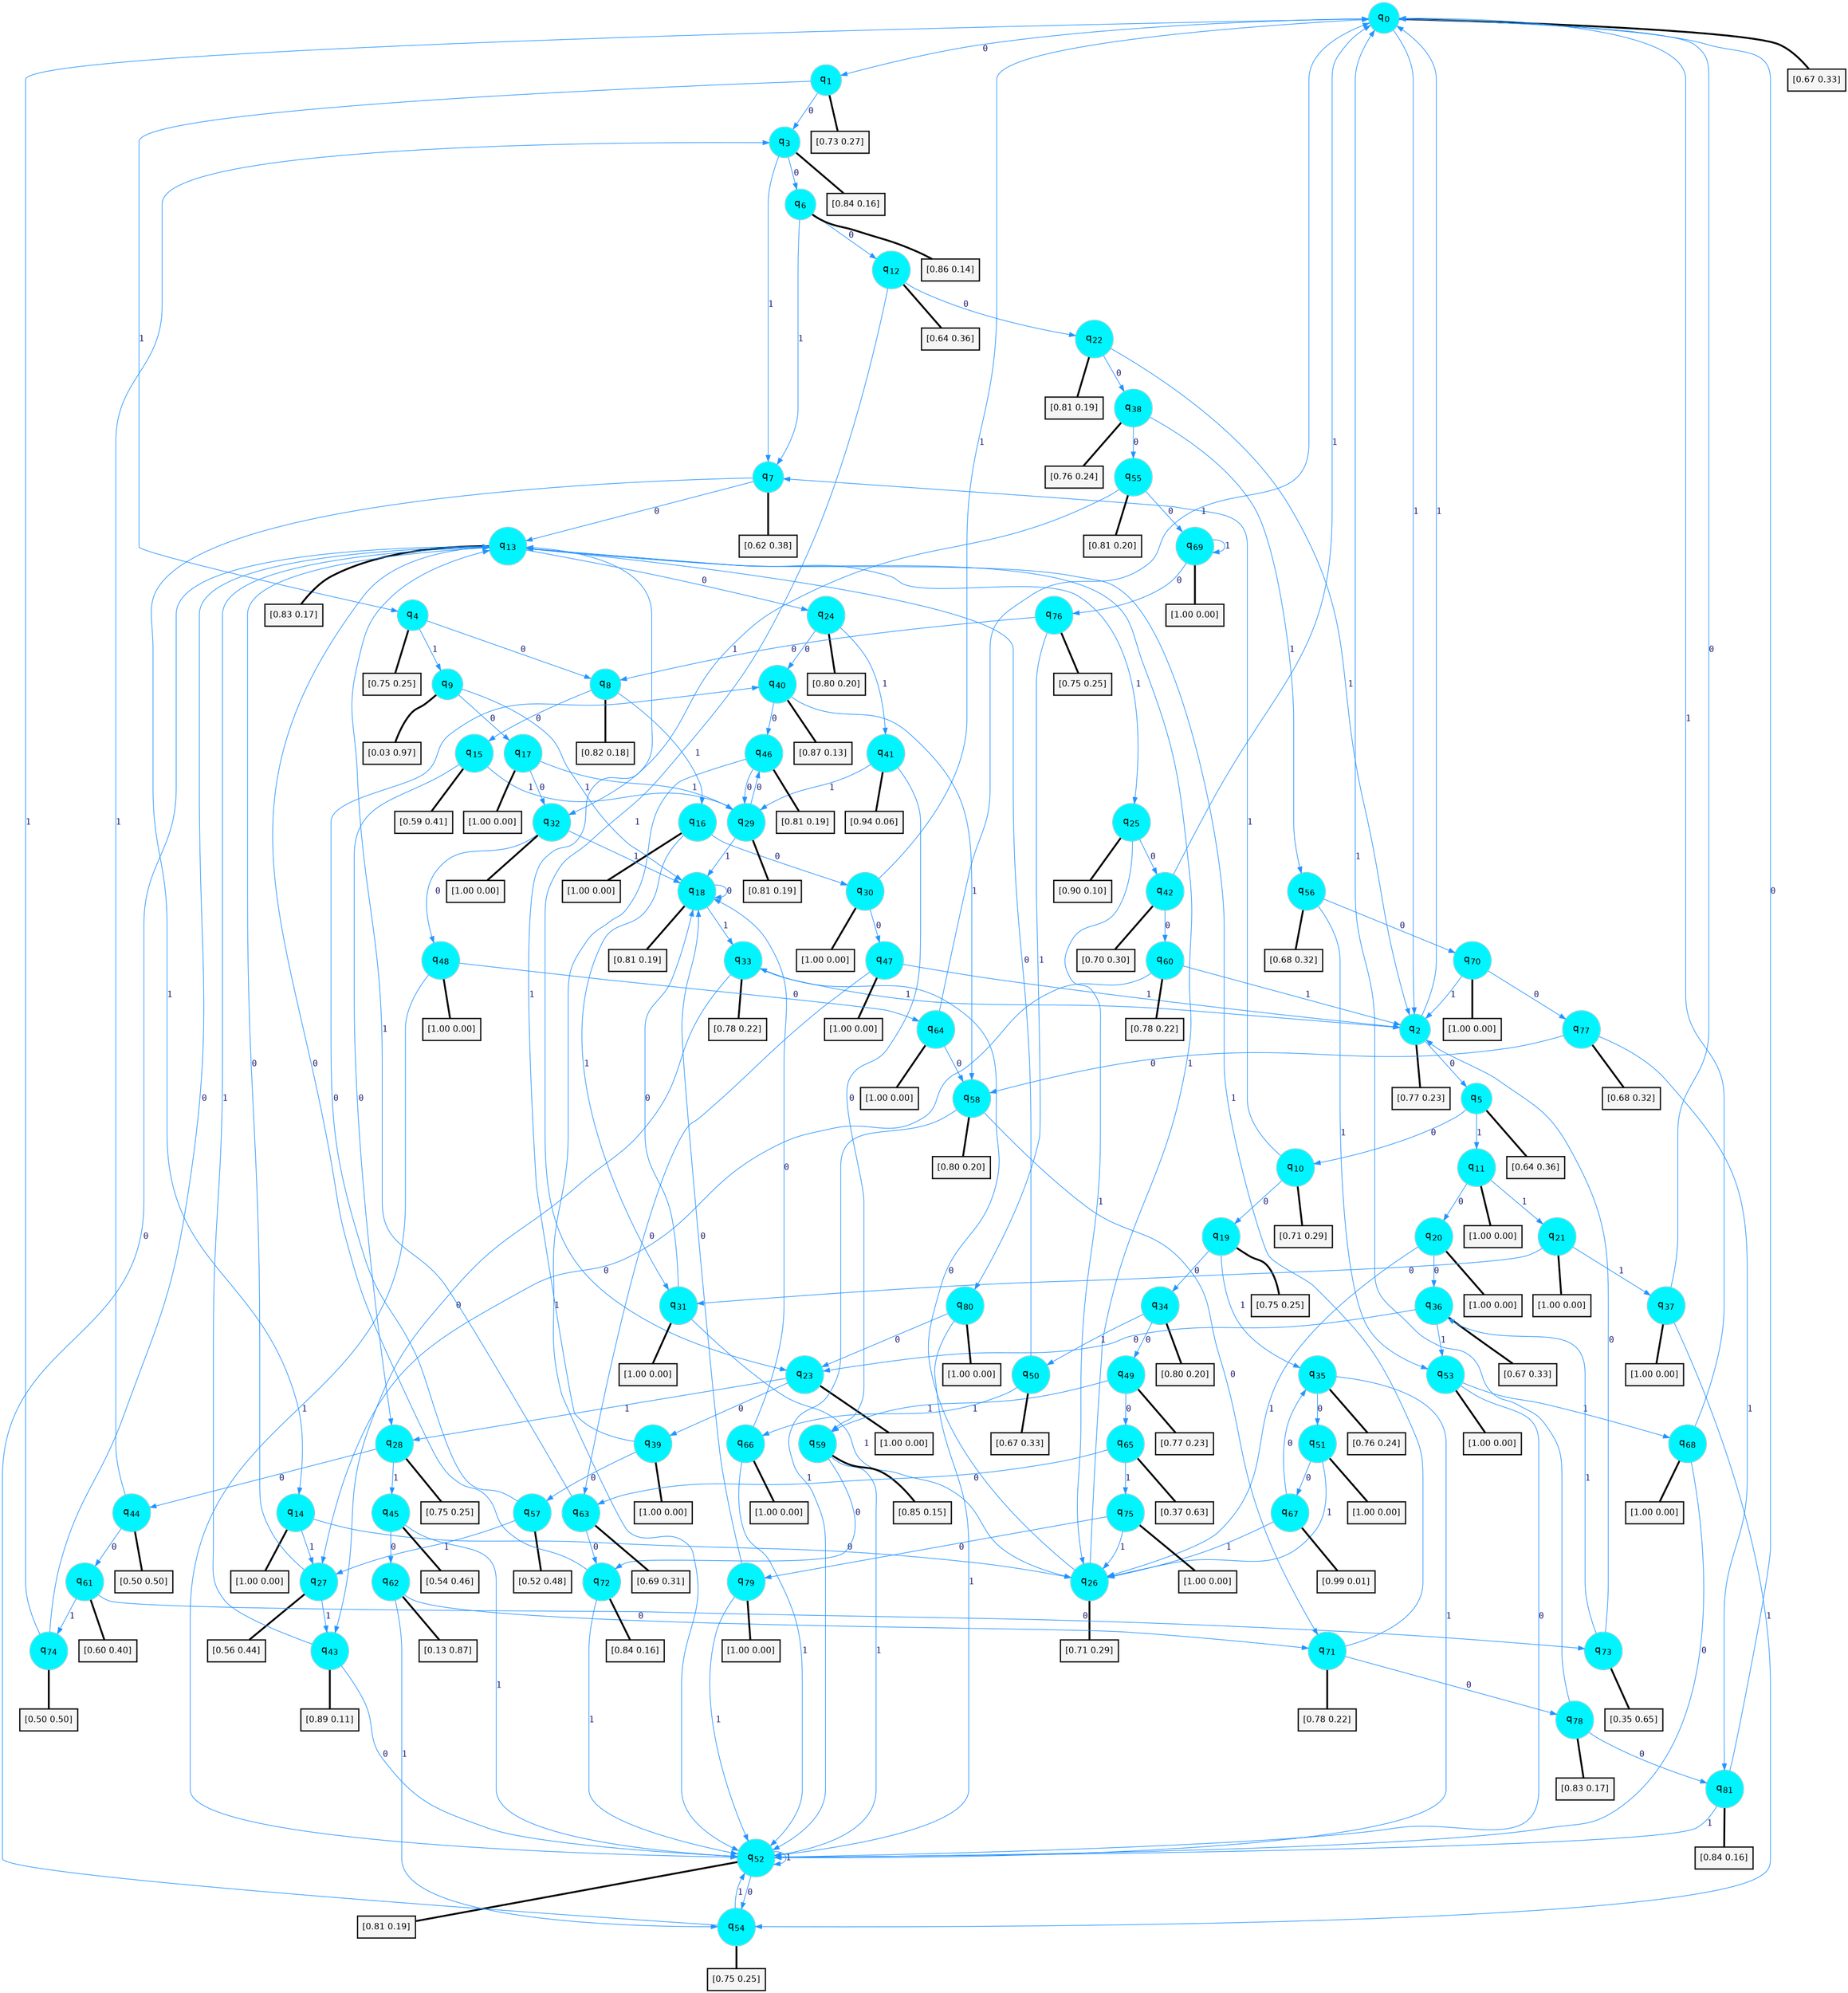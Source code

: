 digraph G {
graph [
bgcolor=transparent, dpi=300, rankdir=TD, size="40,25"];
node [
color=gray, fillcolor=turquoise1, fontcolor=black, fontname=Helvetica, fontsize=16, fontweight=bold, shape=circle, style=filled];
edge [
arrowsize=1, color=dodgerblue1, fontcolor=midnightblue, fontname=courier, fontweight=bold, penwidth=1, style=solid, weight=20];
0[label=<q<SUB>0</SUB>>];
1[label=<q<SUB>1</SUB>>];
2[label=<q<SUB>2</SUB>>];
3[label=<q<SUB>3</SUB>>];
4[label=<q<SUB>4</SUB>>];
5[label=<q<SUB>5</SUB>>];
6[label=<q<SUB>6</SUB>>];
7[label=<q<SUB>7</SUB>>];
8[label=<q<SUB>8</SUB>>];
9[label=<q<SUB>9</SUB>>];
10[label=<q<SUB>10</SUB>>];
11[label=<q<SUB>11</SUB>>];
12[label=<q<SUB>12</SUB>>];
13[label=<q<SUB>13</SUB>>];
14[label=<q<SUB>14</SUB>>];
15[label=<q<SUB>15</SUB>>];
16[label=<q<SUB>16</SUB>>];
17[label=<q<SUB>17</SUB>>];
18[label=<q<SUB>18</SUB>>];
19[label=<q<SUB>19</SUB>>];
20[label=<q<SUB>20</SUB>>];
21[label=<q<SUB>21</SUB>>];
22[label=<q<SUB>22</SUB>>];
23[label=<q<SUB>23</SUB>>];
24[label=<q<SUB>24</SUB>>];
25[label=<q<SUB>25</SUB>>];
26[label=<q<SUB>26</SUB>>];
27[label=<q<SUB>27</SUB>>];
28[label=<q<SUB>28</SUB>>];
29[label=<q<SUB>29</SUB>>];
30[label=<q<SUB>30</SUB>>];
31[label=<q<SUB>31</SUB>>];
32[label=<q<SUB>32</SUB>>];
33[label=<q<SUB>33</SUB>>];
34[label=<q<SUB>34</SUB>>];
35[label=<q<SUB>35</SUB>>];
36[label=<q<SUB>36</SUB>>];
37[label=<q<SUB>37</SUB>>];
38[label=<q<SUB>38</SUB>>];
39[label=<q<SUB>39</SUB>>];
40[label=<q<SUB>40</SUB>>];
41[label=<q<SUB>41</SUB>>];
42[label=<q<SUB>42</SUB>>];
43[label=<q<SUB>43</SUB>>];
44[label=<q<SUB>44</SUB>>];
45[label=<q<SUB>45</SUB>>];
46[label=<q<SUB>46</SUB>>];
47[label=<q<SUB>47</SUB>>];
48[label=<q<SUB>48</SUB>>];
49[label=<q<SUB>49</SUB>>];
50[label=<q<SUB>50</SUB>>];
51[label=<q<SUB>51</SUB>>];
52[label=<q<SUB>52</SUB>>];
53[label=<q<SUB>53</SUB>>];
54[label=<q<SUB>54</SUB>>];
55[label=<q<SUB>55</SUB>>];
56[label=<q<SUB>56</SUB>>];
57[label=<q<SUB>57</SUB>>];
58[label=<q<SUB>58</SUB>>];
59[label=<q<SUB>59</SUB>>];
60[label=<q<SUB>60</SUB>>];
61[label=<q<SUB>61</SUB>>];
62[label=<q<SUB>62</SUB>>];
63[label=<q<SUB>63</SUB>>];
64[label=<q<SUB>64</SUB>>];
65[label=<q<SUB>65</SUB>>];
66[label=<q<SUB>66</SUB>>];
67[label=<q<SUB>67</SUB>>];
68[label=<q<SUB>68</SUB>>];
69[label=<q<SUB>69</SUB>>];
70[label=<q<SUB>70</SUB>>];
71[label=<q<SUB>71</SUB>>];
72[label=<q<SUB>72</SUB>>];
73[label=<q<SUB>73</SUB>>];
74[label=<q<SUB>74</SUB>>];
75[label=<q<SUB>75</SUB>>];
76[label=<q<SUB>76</SUB>>];
77[label=<q<SUB>77</SUB>>];
78[label=<q<SUB>78</SUB>>];
79[label=<q<SUB>79</SUB>>];
80[label=<q<SUB>80</SUB>>];
81[label=<q<SUB>81</SUB>>];
82[label="[0.67 0.33]", shape=box,fontcolor=black, fontname=Helvetica, fontsize=14, penwidth=2, fillcolor=whitesmoke,color=black];
83[label="[0.73 0.27]", shape=box,fontcolor=black, fontname=Helvetica, fontsize=14, penwidth=2, fillcolor=whitesmoke,color=black];
84[label="[0.77 0.23]", shape=box,fontcolor=black, fontname=Helvetica, fontsize=14, penwidth=2, fillcolor=whitesmoke,color=black];
85[label="[0.84 0.16]", shape=box,fontcolor=black, fontname=Helvetica, fontsize=14, penwidth=2, fillcolor=whitesmoke,color=black];
86[label="[0.75 0.25]", shape=box,fontcolor=black, fontname=Helvetica, fontsize=14, penwidth=2, fillcolor=whitesmoke,color=black];
87[label="[0.64 0.36]", shape=box,fontcolor=black, fontname=Helvetica, fontsize=14, penwidth=2, fillcolor=whitesmoke,color=black];
88[label="[0.86 0.14]", shape=box,fontcolor=black, fontname=Helvetica, fontsize=14, penwidth=2, fillcolor=whitesmoke,color=black];
89[label="[0.62 0.38]", shape=box,fontcolor=black, fontname=Helvetica, fontsize=14, penwidth=2, fillcolor=whitesmoke,color=black];
90[label="[0.82 0.18]", shape=box,fontcolor=black, fontname=Helvetica, fontsize=14, penwidth=2, fillcolor=whitesmoke,color=black];
91[label="[0.03 0.97]", shape=box,fontcolor=black, fontname=Helvetica, fontsize=14, penwidth=2, fillcolor=whitesmoke,color=black];
92[label="[0.71 0.29]", shape=box,fontcolor=black, fontname=Helvetica, fontsize=14, penwidth=2, fillcolor=whitesmoke,color=black];
93[label="[1.00 0.00]", shape=box,fontcolor=black, fontname=Helvetica, fontsize=14, penwidth=2, fillcolor=whitesmoke,color=black];
94[label="[0.64 0.36]", shape=box,fontcolor=black, fontname=Helvetica, fontsize=14, penwidth=2, fillcolor=whitesmoke,color=black];
95[label="[0.83 0.17]", shape=box,fontcolor=black, fontname=Helvetica, fontsize=14, penwidth=2, fillcolor=whitesmoke,color=black];
96[label="[1.00 0.00]", shape=box,fontcolor=black, fontname=Helvetica, fontsize=14, penwidth=2, fillcolor=whitesmoke,color=black];
97[label="[0.59 0.41]", shape=box,fontcolor=black, fontname=Helvetica, fontsize=14, penwidth=2, fillcolor=whitesmoke,color=black];
98[label="[1.00 0.00]", shape=box,fontcolor=black, fontname=Helvetica, fontsize=14, penwidth=2, fillcolor=whitesmoke,color=black];
99[label="[1.00 0.00]", shape=box,fontcolor=black, fontname=Helvetica, fontsize=14, penwidth=2, fillcolor=whitesmoke,color=black];
100[label="[0.81 0.19]", shape=box,fontcolor=black, fontname=Helvetica, fontsize=14, penwidth=2, fillcolor=whitesmoke,color=black];
101[label="[0.75 0.25]", shape=box,fontcolor=black, fontname=Helvetica, fontsize=14, penwidth=2, fillcolor=whitesmoke,color=black];
102[label="[1.00 0.00]", shape=box,fontcolor=black, fontname=Helvetica, fontsize=14, penwidth=2, fillcolor=whitesmoke,color=black];
103[label="[1.00 0.00]", shape=box,fontcolor=black, fontname=Helvetica, fontsize=14, penwidth=2, fillcolor=whitesmoke,color=black];
104[label="[0.81 0.19]", shape=box,fontcolor=black, fontname=Helvetica, fontsize=14, penwidth=2, fillcolor=whitesmoke,color=black];
105[label="[1.00 0.00]", shape=box,fontcolor=black, fontname=Helvetica, fontsize=14, penwidth=2, fillcolor=whitesmoke,color=black];
106[label="[0.80 0.20]", shape=box,fontcolor=black, fontname=Helvetica, fontsize=14, penwidth=2, fillcolor=whitesmoke,color=black];
107[label="[0.90 0.10]", shape=box,fontcolor=black, fontname=Helvetica, fontsize=14, penwidth=2, fillcolor=whitesmoke,color=black];
108[label="[0.71 0.29]", shape=box,fontcolor=black, fontname=Helvetica, fontsize=14, penwidth=2, fillcolor=whitesmoke,color=black];
109[label="[0.56 0.44]", shape=box,fontcolor=black, fontname=Helvetica, fontsize=14, penwidth=2, fillcolor=whitesmoke,color=black];
110[label="[0.75 0.25]", shape=box,fontcolor=black, fontname=Helvetica, fontsize=14, penwidth=2, fillcolor=whitesmoke,color=black];
111[label="[0.81 0.19]", shape=box,fontcolor=black, fontname=Helvetica, fontsize=14, penwidth=2, fillcolor=whitesmoke,color=black];
112[label="[1.00 0.00]", shape=box,fontcolor=black, fontname=Helvetica, fontsize=14, penwidth=2, fillcolor=whitesmoke,color=black];
113[label="[1.00 0.00]", shape=box,fontcolor=black, fontname=Helvetica, fontsize=14, penwidth=2, fillcolor=whitesmoke,color=black];
114[label="[1.00 0.00]", shape=box,fontcolor=black, fontname=Helvetica, fontsize=14, penwidth=2, fillcolor=whitesmoke,color=black];
115[label="[0.78 0.22]", shape=box,fontcolor=black, fontname=Helvetica, fontsize=14, penwidth=2, fillcolor=whitesmoke,color=black];
116[label="[0.80 0.20]", shape=box,fontcolor=black, fontname=Helvetica, fontsize=14, penwidth=2, fillcolor=whitesmoke,color=black];
117[label="[0.76 0.24]", shape=box,fontcolor=black, fontname=Helvetica, fontsize=14, penwidth=2, fillcolor=whitesmoke,color=black];
118[label="[0.67 0.33]", shape=box,fontcolor=black, fontname=Helvetica, fontsize=14, penwidth=2, fillcolor=whitesmoke,color=black];
119[label="[1.00 0.00]", shape=box,fontcolor=black, fontname=Helvetica, fontsize=14, penwidth=2, fillcolor=whitesmoke,color=black];
120[label="[0.76 0.24]", shape=box,fontcolor=black, fontname=Helvetica, fontsize=14, penwidth=2, fillcolor=whitesmoke,color=black];
121[label="[1.00 0.00]", shape=box,fontcolor=black, fontname=Helvetica, fontsize=14, penwidth=2, fillcolor=whitesmoke,color=black];
122[label="[0.87 0.13]", shape=box,fontcolor=black, fontname=Helvetica, fontsize=14, penwidth=2, fillcolor=whitesmoke,color=black];
123[label="[0.94 0.06]", shape=box,fontcolor=black, fontname=Helvetica, fontsize=14, penwidth=2, fillcolor=whitesmoke,color=black];
124[label="[0.70 0.30]", shape=box,fontcolor=black, fontname=Helvetica, fontsize=14, penwidth=2, fillcolor=whitesmoke,color=black];
125[label="[0.89 0.11]", shape=box,fontcolor=black, fontname=Helvetica, fontsize=14, penwidth=2, fillcolor=whitesmoke,color=black];
126[label="[0.50 0.50]", shape=box,fontcolor=black, fontname=Helvetica, fontsize=14, penwidth=2, fillcolor=whitesmoke,color=black];
127[label="[0.54 0.46]", shape=box,fontcolor=black, fontname=Helvetica, fontsize=14, penwidth=2, fillcolor=whitesmoke,color=black];
128[label="[0.81 0.19]", shape=box,fontcolor=black, fontname=Helvetica, fontsize=14, penwidth=2, fillcolor=whitesmoke,color=black];
129[label="[1.00 0.00]", shape=box,fontcolor=black, fontname=Helvetica, fontsize=14, penwidth=2, fillcolor=whitesmoke,color=black];
130[label="[1.00 0.00]", shape=box,fontcolor=black, fontname=Helvetica, fontsize=14, penwidth=2, fillcolor=whitesmoke,color=black];
131[label="[0.77 0.23]", shape=box,fontcolor=black, fontname=Helvetica, fontsize=14, penwidth=2, fillcolor=whitesmoke,color=black];
132[label="[0.67 0.33]", shape=box,fontcolor=black, fontname=Helvetica, fontsize=14, penwidth=2, fillcolor=whitesmoke,color=black];
133[label="[1.00 0.00]", shape=box,fontcolor=black, fontname=Helvetica, fontsize=14, penwidth=2, fillcolor=whitesmoke,color=black];
134[label="[0.81 0.19]", shape=box,fontcolor=black, fontname=Helvetica, fontsize=14, penwidth=2, fillcolor=whitesmoke,color=black];
135[label="[1.00 0.00]", shape=box,fontcolor=black, fontname=Helvetica, fontsize=14, penwidth=2, fillcolor=whitesmoke,color=black];
136[label="[0.75 0.25]", shape=box,fontcolor=black, fontname=Helvetica, fontsize=14, penwidth=2, fillcolor=whitesmoke,color=black];
137[label="[0.81 0.20]", shape=box,fontcolor=black, fontname=Helvetica, fontsize=14, penwidth=2, fillcolor=whitesmoke,color=black];
138[label="[0.68 0.32]", shape=box,fontcolor=black, fontname=Helvetica, fontsize=14, penwidth=2, fillcolor=whitesmoke,color=black];
139[label="[0.52 0.48]", shape=box,fontcolor=black, fontname=Helvetica, fontsize=14, penwidth=2, fillcolor=whitesmoke,color=black];
140[label="[0.80 0.20]", shape=box,fontcolor=black, fontname=Helvetica, fontsize=14, penwidth=2, fillcolor=whitesmoke,color=black];
141[label="[0.85 0.15]", shape=box,fontcolor=black, fontname=Helvetica, fontsize=14, penwidth=2, fillcolor=whitesmoke,color=black];
142[label="[0.78 0.22]", shape=box,fontcolor=black, fontname=Helvetica, fontsize=14, penwidth=2, fillcolor=whitesmoke,color=black];
143[label="[0.60 0.40]", shape=box,fontcolor=black, fontname=Helvetica, fontsize=14, penwidth=2, fillcolor=whitesmoke,color=black];
144[label="[0.13 0.87]", shape=box,fontcolor=black, fontname=Helvetica, fontsize=14, penwidth=2, fillcolor=whitesmoke,color=black];
145[label="[0.69 0.31]", shape=box,fontcolor=black, fontname=Helvetica, fontsize=14, penwidth=2, fillcolor=whitesmoke,color=black];
146[label="[1.00 0.00]", shape=box,fontcolor=black, fontname=Helvetica, fontsize=14, penwidth=2, fillcolor=whitesmoke,color=black];
147[label="[0.37 0.63]", shape=box,fontcolor=black, fontname=Helvetica, fontsize=14, penwidth=2, fillcolor=whitesmoke,color=black];
148[label="[1.00 0.00]", shape=box,fontcolor=black, fontname=Helvetica, fontsize=14, penwidth=2, fillcolor=whitesmoke,color=black];
149[label="[0.99 0.01]", shape=box,fontcolor=black, fontname=Helvetica, fontsize=14, penwidth=2, fillcolor=whitesmoke,color=black];
150[label="[1.00 0.00]", shape=box,fontcolor=black, fontname=Helvetica, fontsize=14, penwidth=2, fillcolor=whitesmoke,color=black];
151[label="[1.00 0.00]", shape=box,fontcolor=black, fontname=Helvetica, fontsize=14, penwidth=2, fillcolor=whitesmoke,color=black];
152[label="[1.00 0.00]", shape=box,fontcolor=black, fontname=Helvetica, fontsize=14, penwidth=2, fillcolor=whitesmoke,color=black];
153[label="[0.78 0.22]", shape=box,fontcolor=black, fontname=Helvetica, fontsize=14, penwidth=2, fillcolor=whitesmoke,color=black];
154[label="[0.84 0.16]", shape=box,fontcolor=black, fontname=Helvetica, fontsize=14, penwidth=2, fillcolor=whitesmoke,color=black];
155[label="[0.35 0.65]", shape=box,fontcolor=black, fontname=Helvetica, fontsize=14, penwidth=2, fillcolor=whitesmoke,color=black];
156[label="[0.50 0.50]", shape=box,fontcolor=black, fontname=Helvetica, fontsize=14, penwidth=2, fillcolor=whitesmoke,color=black];
157[label="[1.00 0.00]", shape=box,fontcolor=black, fontname=Helvetica, fontsize=14, penwidth=2, fillcolor=whitesmoke,color=black];
158[label="[0.75 0.25]", shape=box,fontcolor=black, fontname=Helvetica, fontsize=14, penwidth=2, fillcolor=whitesmoke,color=black];
159[label="[0.68 0.32]", shape=box,fontcolor=black, fontname=Helvetica, fontsize=14, penwidth=2, fillcolor=whitesmoke,color=black];
160[label="[0.83 0.17]", shape=box,fontcolor=black, fontname=Helvetica, fontsize=14, penwidth=2, fillcolor=whitesmoke,color=black];
161[label="[1.00 0.00]", shape=box,fontcolor=black, fontname=Helvetica, fontsize=14, penwidth=2, fillcolor=whitesmoke,color=black];
162[label="[1.00 0.00]", shape=box,fontcolor=black, fontname=Helvetica, fontsize=14, penwidth=2, fillcolor=whitesmoke,color=black];
163[label="[0.84 0.16]", shape=box,fontcolor=black, fontname=Helvetica, fontsize=14, penwidth=2, fillcolor=whitesmoke,color=black];
0->1 [label=0];
0->2 [label=1];
0->82 [arrowhead=none, penwidth=3,color=black];
1->3 [label=0];
1->4 [label=1];
1->83 [arrowhead=none, penwidth=3,color=black];
2->5 [label=0];
2->0 [label=1];
2->84 [arrowhead=none, penwidth=3,color=black];
3->6 [label=0];
3->7 [label=1];
3->85 [arrowhead=none, penwidth=3,color=black];
4->8 [label=0];
4->9 [label=1];
4->86 [arrowhead=none, penwidth=3,color=black];
5->10 [label=0];
5->11 [label=1];
5->87 [arrowhead=none, penwidth=3,color=black];
6->12 [label=0];
6->7 [label=1];
6->88 [arrowhead=none, penwidth=3,color=black];
7->13 [label=0];
7->14 [label=1];
7->89 [arrowhead=none, penwidth=3,color=black];
8->15 [label=0];
8->16 [label=1];
8->90 [arrowhead=none, penwidth=3,color=black];
9->17 [label=0];
9->18 [label=1];
9->91 [arrowhead=none, penwidth=3,color=black];
10->19 [label=0];
10->7 [label=1];
10->92 [arrowhead=none, penwidth=3,color=black];
11->20 [label=0];
11->21 [label=1];
11->93 [arrowhead=none, penwidth=3,color=black];
12->22 [label=0];
12->23 [label=1];
12->94 [arrowhead=none, penwidth=3,color=black];
13->24 [label=0];
13->25 [label=1];
13->95 [arrowhead=none, penwidth=3,color=black];
14->26 [label=0];
14->27 [label=1];
14->96 [arrowhead=none, penwidth=3,color=black];
15->28 [label=0];
15->29 [label=1];
15->97 [arrowhead=none, penwidth=3,color=black];
16->30 [label=0];
16->31 [label=1];
16->98 [arrowhead=none, penwidth=3,color=black];
17->32 [label=0];
17->29 [label=1];
17->99 [arrowhead=none, penwidth=3,color=black];
18->18 [label=0];
18->33 [label=1];
18->100 [arrowhead=none, penwidth=3,color=black];
19->34 [label=0];
19->35 [label=1];
19->101 [arrowhead=none, penwidth=3,color=black];
20->36 [label=0];
20->26 [label=1];
20->102 [arrowhead=none, penwidth=3,color=black];
21->31 [label=0];
21->37 [label=1];
21->103 [arrowhead=none, penwidth=3,color=black];
22->38 [label=0];
22->2 [label=1];
22->104 [arrowhead=none, penwidth=3,color=black];
23->39 [label=0];
23->28 [label=1];
23->105 [arrowhead=none, penwidth=3,color=black];
24->40 [label=0];
24->41 [label=1];
24->106 [arrowhead=none, penwidth=3,color=black];
25->42 [label=0];
25->26 [label=1];
25->107 [arrowhead=none, penwidth=3,color=black];
26->33 [label=0];
26->13 [label=1];
26->108 [arrowhead=none, penwidth=3,color=black];
27->13 [label=0];
27->43 [label=1];
27->109 [arrowhead=none, penwidth=3,color=black];
28->44 [label=0];
28->45 [label=1];
28->110 [arrowhead=none, penwidth=3,color=black];
29->46 [label=0];
29->18 [label=1];
29->111 [arrowhead=none, penwidth=3,color=black];
30->47 [label=0];
30->0 [label=1];
30->112 [arrowhead=none, penwidth=3,color=black];
31->18 [label=0];
31->26 [label=1];
31->113 [arrowhead=none, penwidth=3,color=black];
32->48 [label=0];
32->18 [label=1];
32->114 [arrowhead=none, penwidth=3,color=black];
33->43 [label=0];
33->2 [label=1];
33->115 [arrowhead=none, penwidth=3,color=black];
34->49 [label=0];
34->50 [label=1];
34->116 [arrowhead=none, penwidth=3,color=black];
35->51 [label=0];
35->52 [label=1];
35->117 [arrowhead=none, penwidth=3,color=black];
36->23 [label=0];
36->53 [label=1];
36->118 [arrowhead=none, penwidth=3,color=black];
37->0 [label=0];
37->54 [label=1];
37->119 [arrowhead=none, penwidth=3,color=black];
38->55 [label=0];
38->56 [label=1];
38->120 [arrowhead=none, penwidth=3,color=black];
39->57 [label=0];
39->13 [label=1];
39->121 [arrowhead=none, penwidth=3,color=black];
40->46 [label=0];
40->58 [label=1];
40->122 [arrowhead=none, penwidth=3,color=black];
41->59 [label=0];
41->29 [label=1];
41->123 [arrowhead=none, penwidth=3,color=black];
42->60 [label=0];
42->0 [label=1];
42->124 [arrowhead=none, penwidth=3,color=black];
43->52 [label=0];
43->13 [label=1];
43->125 [arrowhead=none, penwidth=3,color=black];
44->61 [label=0];
44->3 [label=1];
44->126 [arrowhead=none, penwidth=3,color=black];
45->62 [label=0];
45->52 [label=1];
45->127 [arrowhead=none, penwidth=3,color=black];
46->29 [label=0];
46->52 [label=1];
46->128 [arrowhead=none, penwidth=3,color=black];
47->63 [label=0];
47->2 [label=1];
47->129 [arrowhead=none, penwidth=3,color=black];
48->64 [label=0];
48->52 [label=1];
48->130 [arrowhead=none, penwidth=3,color=black];
49->65 [label=0];
49->59 [label=1];
49->131 [arrowhead=none, penwidth=3,color=black];
50->13 [label=0];
50->66 [label=1];
50->132 [arrowhead=none, penwidth=3,color=black];
51->67 [label=0];
51->26 [label=1];
51->133 [arrowhead=none, penwidth=3,color=black];
52->54 [label=0];
52->52 [label=1];
52->134 [arrowhead=none, penwidth=3,color=black];
53->52 [label=0];
53->68 [label=1];
53->135 [arrowhead=none, penwidth=3,color=black];
54->13 [label=0];
54->52 [label=1];
54->136 [arrowhead=none, penwidth=3,color=black];
55->69 [label=0];
55->32 [label=1];
55->137 [arrowhead=none, penwidth=3,color=black];
56->70 [label=0];
56->53 [label=1];
56->138 [arrowhead=none, penwidth=3,color=black];
57->40 [label=0];
57->27 [label=1];
57->139 [arrowhead=none, penwidth=3,color=black];
58->71 [label=0];
58->52 [label=1];
58->140 [arrowhead=none, penwidth=3,color=black];
59->72 [label=0];
59->52 [label=1];
59->141 [arrowhead=none, penwidth=3,color=black];
60->27 [label=0];
60->2 [label=1];
60->142 [arrowhead=none, penwidth=3,color=black];
61->73 [label=0];
61->74 [label=1];
61->143 [arrowhead=none, penwidth=3,color=black];
62->71 [label=0];
62->54 [label=1];
62->144 [arrowhead=none, penwidth=3,color=black];
63->72 [label=0];
63->13 [label=1];
63->145 [arrowhead=none, penwidth=3,color=black];
64->58 [label=0];
64->0 [label=1];
64->146 [arrowhead=none, penwidth=3,color=black];
65->63 [label=0];
65->75 [label=1];
65->147 [arrowhead=none, penwidth=3,color=black];
66->18 [label=0];
66->52 [label=1];
66->148 [arrowhead=none, penwidth=3,color=black];
67->35 [label=0];
67->26 [label=1];
67->149 [arrowhead=none, penwidth=3,color=black];
68->52 [label=0];
68->0 [label=1];
68->150 [arrowhead=none, penwidth=3,color=black];
69->76 [label=0];
69->69 [label=1];
69->151 [arrowhead=none, penwidth=3,color=black];
70->77 [label=0];
70->2 [label=1];
70->152 [arrowhead=none, penwidth=3,color=black];
71->78 [label=0];
71->13 [label=1];
71->153 [arrowhead=none, penwidth=3,color=black];
72->13 [label=0];
72->52 [label=1];
72->154 [arrowhead=none, penwidth=3,color=black];
73->2 [label=0];
73->36 [label=1];
73->155 [arrowhead=none, penwidth=3,color=black];
74->13 [label=0];
74->0 [label=1];
74->156 [arrowhead=none, penwidth=3,color=black];
75->79 [label=0];
75->26 [label=1];
75->157 [arrowhead=none, penwidth=3,color=black];
76->8 [label=0];
76->80 [label=1];
76->158 [arrowhead=none, penwidth=3,color=black];
77->58 [label=0];
77->81 [label=1];
77->159 [arrowhead=none, penwidth=3,color=black];
78->81 [label=0];
78->0 [label=1];
78->160 [arrowhead=none, penwidth=3,color=black];
79->18 [label=0];
79->52 [label=1];
79->161 [arrowhead=none, penwidth=3,color=black];
80->23 [label=0];
80->52 [label=1];
80->162 [arrowhead=none, penwidth=3,color=black];
81->0 [label=0];
81->52 [label=1];
81->163 [arrowhead=none, penwidth=3,color=black];
}

